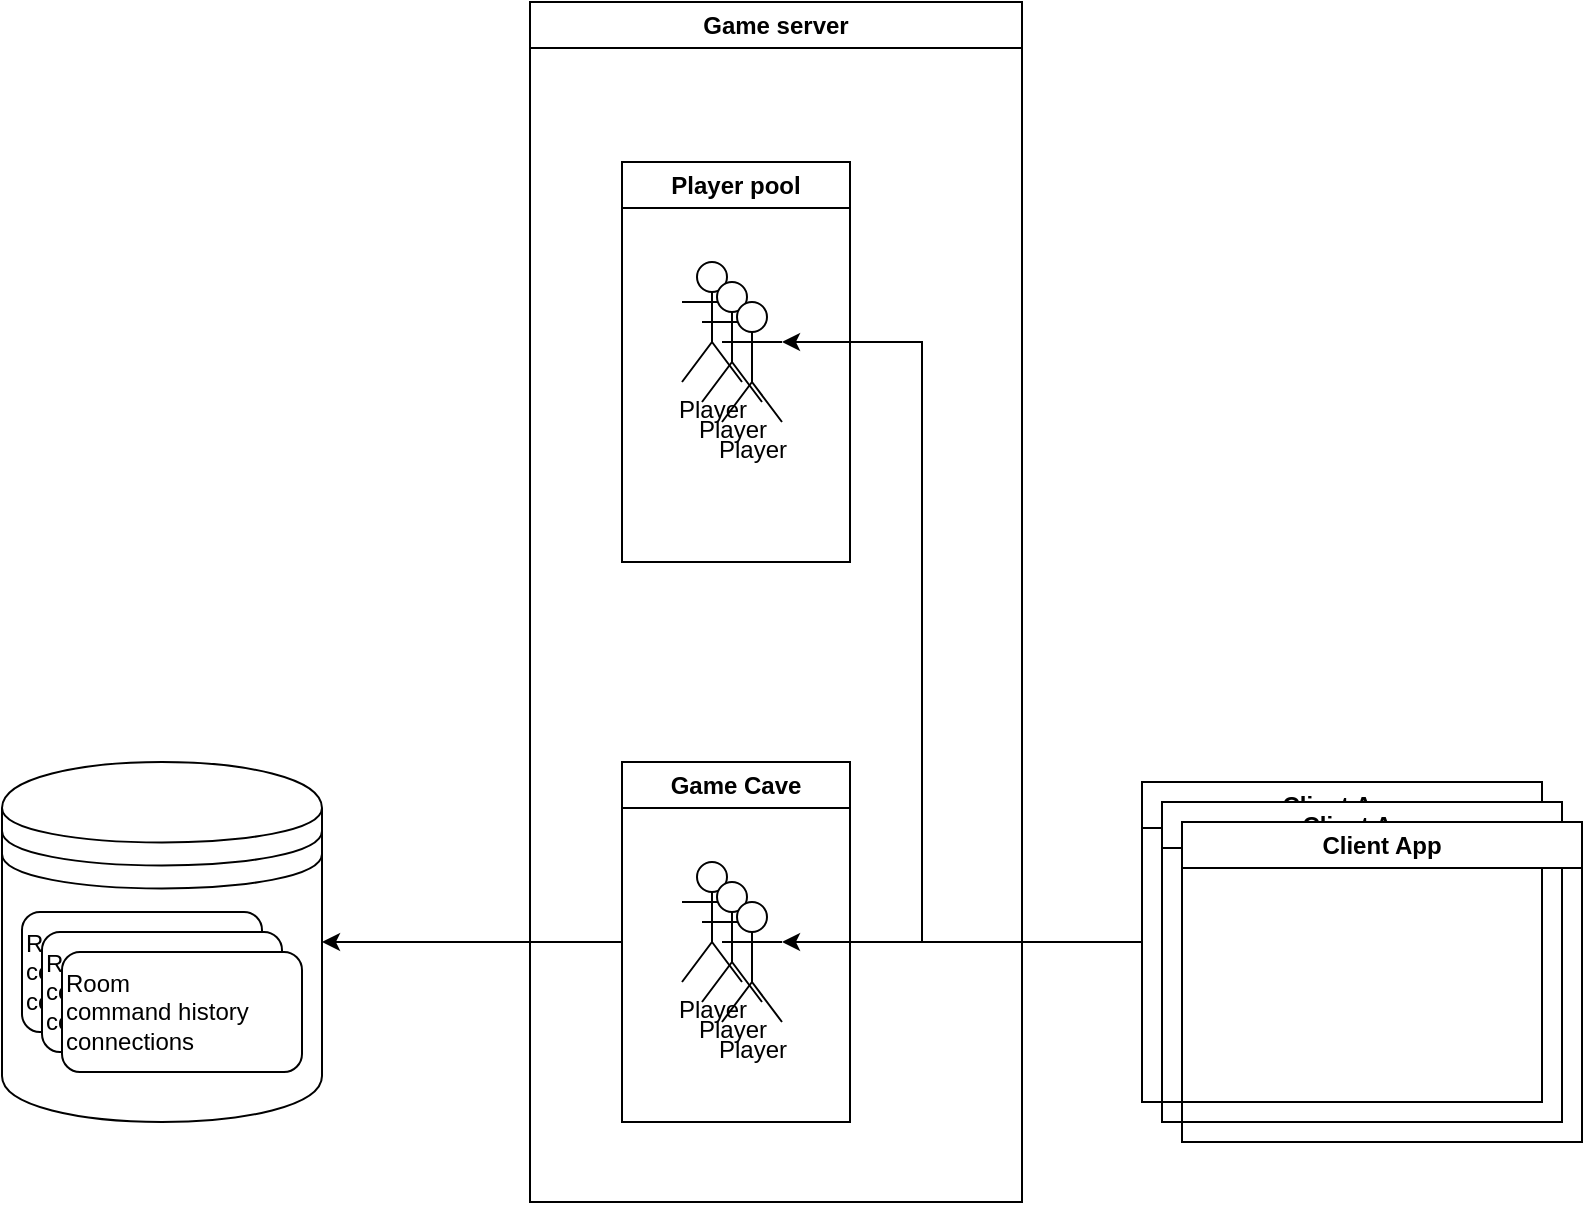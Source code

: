 <mxfile version="20.7.4" type="device"><diagram id="6OH3AD3pkEuuQJ2qmtbM" name="Page-1"><mxGraphModel dx="2487" dy="870" grid="1" gridSize="10" guides="1" tooltips="1" connect="1" arrows="1" fold="1" page="1" pageScale="1" pageWidth="827" pageHeight="1169" math="0" shadow="0"><root><mxCell id="0"/><mxCell id="1" parent="0"/><mxCell id="svMOLH0Y7kBeNwAcH647-17" style="edgeStyle=orthogonalEdgeStyle;rounded=0;orthogonalLoop=1;jettySize=auto;html=1;entryX=1;entryY=0.5;entryDx=0;entryDy=0;" edge="1" parent="1" source="svMOLH0Y7kBeNwAcH647-3" target="svMOLH0Y7kBeNwAcH647-16"><mxGeometry relative="1" as="geometry"/></mxCell><mxCell id="svMOLH0Y7kBeNwAcH647-18" style="edgeStyle=orthogonalEdgeStyle;rounded=0;orthogonalLoop=1;jettySize=auto;html=1;entryX=1;entryY=0.333;entryDx=0;entryDy=0;entryPerimeter=0;" edge="1" parent="1" source="svMOLH0Y7kBeNwAcH647-8" target="svMOLH0Y7kBeNwAcH647-12"><mxGeometry relative="1" as="geometry"/></mxCell><mxCell id="svMOLH0Y7kBeNwAcH647-23" style="edgeStyle=orthogonalEdgeStyle;rounded=0;orthogonalLoop=1;jettySize=auto;html=1;entryX=1;entryY=0.333;entryDx=0;entryDy=0;entryPerimeter=0;" edge="1" parent="1" source="svMOLH0Y7kBeNwAcH647-8" target="svMOLH0Y7kBeNwAcH647-32"><mxGeometry relative="1" as="geometry"><mxPoint x="320" y="240" as="targetPoint"/><Array as="points"><mxPoint x="230" y="600"/><mxPoint x="230" y="300"/></Array></mxGeometry></mxCell><mxCell id="svMOLH0Y7kBeNwAcH647-8" value="Client App" style="swimlane;whiteSpace=wrap;html=1;" vertex="1" parent="1"><mxGeometry x="340" y="520" width="200" height="160" as="geometry"/></mxCell><mxCell id="svMOLH0Y7kBeNwAcH647-10" value="Game server" style="swimlane;whiteSpace=wrap;html=1;" vertex="1" parent="1"><mxGeometry x="34" y="130" width="246" height="600" as="geometry"/></mxCell><mxCell id="svMOLH0Y7kBeNwAcH647-3" value="Game Cave" style="swimlane;whiteSpace=wrap;html=1;" vertex="1" parent="svMOLH0Y7kBeNwAcH647-10"><mxGeometry x="46" y="380" width="114" height="180" as="geometry"/></mxCell><mxCell id="svMOLH0Y7kBeNwAcH647-4" value="Player" style="shape=umlActor;verticalLabelPosition=bottom;verticalAlign=top;html=1;outlineConnect=0;" vertex="1" parent="svMOLH0Y7kBeNwAcH647-3"><mxGeometry x="30" y="50" width="30" height="60" as="geometry"/></mxCell><mxCell id="svMOLH0Y7kBeNwAcH647-11" value="Player" style="shape=umlActor;verticalLabelPosition=bottom;verticalAlign=top;html=1;outlineConnect=0;" vertex="1" parent="svMOLH0Y7kBeNwAcH647-3"><mxGeometry x="40" y="60" width="30" height="60" as="geometry"/></mxCell><mxCell id="svMOLH0Y7kBeNwAcH647-12" value="Player" style="shape=umlActor;verticalLabelPosition=bottom;verticalAlign=top;html=1;outlineConnect=0;" vertex="1" parent="svMOLH0Y7kBeNwAcH647-3"><mxGeometry x="50" y="70" width="30" height="60" as="geometry"/></mxCell><mxCell id="svMOLH0Y7kBeNwAcH647-22" value="Player pool" style="swimlane;whiteSpace=wrap;html=1;" vertex="1" parent="svMOLH0Y7kBeNwAcH647-10"><mxGeometry x="46" y="80" width="114" height="200" as="geometry"/></mxCell><mxCell id="svMOLH0Y7kBeNwAcH647-30" value="Player" style="shape=umlActor;verticalLabelPosition=bottom;verticalAlign=top;html=1;outlineConnect=0;" vertex="1" parent="svMOLH0Y7kBeNwAcH647-22"><mxGeometry x="30" y="50" width="30" height="60" as="geometry"/></mxCell><mxCell id="svMOLH0Y7kBeNwAcH647-31" value="Player" style="shape=umlActor;verticalLabelPosition=bottom;verticalAlign=top;html=1;outlineConnect=0;" vertex="1" parent="svMOLH0Y7kBeNwAcH647-22"><mxGeometry x="40" y="60" width="30" height="60" as="geometry"/></mxCell><mxCell id="svMOLH0Y7kBeNwAcH647-32" value="Player" style="shape=umlActor;verticalLabelPosition=bottom;verticalAlign=top;html=1;outlineConnect=0;" vertex="1" parent="svMOLH0Y7kBeNwAcH647-22"><mxGeometry x="50" y="70" width="30" height="60" as="geometry"/></mxCell><mxCell id="svMOLH0Y7kBeNwAcH647-13" value="Client App" style="swimlane;whiteSpace=wrap;html=1;" vertex="1" parent="1"><mxGeometry x="350" y="530" width="200" height="160" as="geometry"/></mxCell><mxCell id="svMOLH0Y7kBeNwAcH647-14" value="Client App" style="swimlane;whiteSpace=wrap;html=1;" vertex="1" parent="1"><mxGeometry x="360" y="540" width="200" height="160" as="geometry"/></mxCell><mxCell id="svMOLH0Y7kBeNwAcH647-16" value="" style="shape=datastore;whiteSpace=wrap;html=1;" vertex="1" parent="1"><mxGeometry x="-230" y="510" width="160" height="180" as="geometry"/></mxCell><mxCell id="svMOLH0Y7kBeNwAcH647-33" value="Room &lt;br&gt;command history&lt;br&gt;connections" style="rounded=1;whiteSpace=wrap;html=1;align=left;" vertex="1" parent="1"><mxGeometry x="-220" y="585" width="120" height="60" as="geometry"/></mxCell><mxCell id="svMOLH0Y7kBeNwAcH647-34" value="Room &lt;br&gt;command history&lt;br&gt;connections" style="rounded=1;whiteSpace=wrap;html=1;align=left;" vertex="1" parent="1"><mxGeometry x="-210" y="595" width="120" height="60" as="geometry"/></mxCell><mxCell id="svMOLH0Y7kBeNwAcH647-35" value="Room &lt;br&gt;command history&lt;br&gt;connections" style="rounded=1;whiteSpace=wrap;html=1;align=left;" vertex="1" parent="1"><mxGeometry x="-200" y="605" width="120" height="60" as="geometry"/></mxCell></root></mxGraphModel></diagram></mxfile>